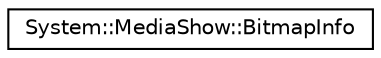 digraph G
{
  edge [fontname="Helvetica",fontsize="10",labelfontname="Helvetica",labelfontsize="10"];
  node [fontname="Helvetica",fontsize="10",shape=record];
  rankdir="LR";
  Node1 [label="System::MediaShow::BitmapInfo",height=0.2,width=0.4,color="black", fillcolor="white", style="filled",URL="$struct_system_1_1_media_show_1_1_bitmap_info.html"];
}

